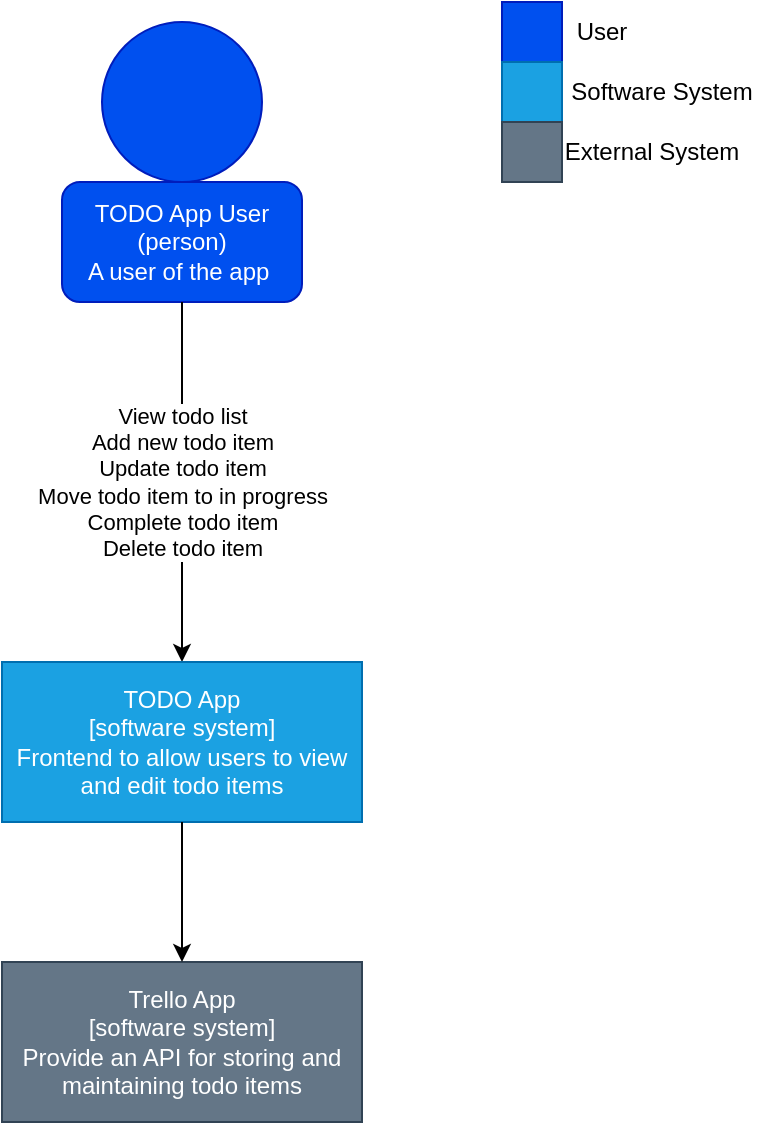 <mxfile version="14.1.8" type="device"><diagram id="8ZZcDD8bgG4T-R1ikD5W" name="Page-1"><mxGraphModel dx="1106" dy="760" grid="1" gridSize="10" guides="1" tooltips="1" connect="1" arrows="1" fold="1" page="1" pageScale="1" pageWidth="827" pageHeight="1169" math="0" shadow="0"><root><mxCell id="0"/><mxCell id="1" parent="0"/><mxCell id="Edf9HYB2uuyGiW9itaw1-4" value="" style="ellipse;whiteSpace=wrap;html=1;aspect=fixed;fillColor=#0050ef;strokeColor=#001DBC;fontColor=#ffffff;" vertex="1" parent="1"><mxGeometry x="260" y="35" width="80" height="80" as="geometry"/></mxCell><mxCell id="Edf9HYB2uuyGiW9itaw1-3" value="TODO App User&lt;br&gt;(person)&lt;br&gt;A user of the app&amp;nbsp;" style="rounded=1;whiteSpace=wrap;html=1;fillColor=#0050ef;strokeColor=#001DBC;fontColor=#ffffff;" vertex="1" parent="1"><mxGeometry x="240" y="115" width="120" height="60" as="geometry"/></mxCell><mxCell id="Edf9HYB2uuyGiW9itaw1-5" value="View todo list&lt;br&gt;Add new todo item&lt;br&gt;Update todo item&lt;br&gt;Move todo item to in progress&lt;br&gt;Complete todo item&lt;br&gt;Delete todo item" style="endArrow=classic;html=1;exitX=0.5;exitY=1;exitDx=0;exitDy=0;" edge="1" parent="1" source="Edf9HYB2uuyGiW9itaw1-3" target="Edf9HYB2uuyGiW9itaw1-8"><mxGeometry width="50" height="50" relative="1" as="geometry"><mxPoint x="560" y="305" as="sourcePoint"/><mxPoint x="330" y="335" as="targetPoint"/></mxGeometry></mxCell><mxCell id="Edf9HYB2uuyGiW9itaw1-8" value="TODO App&lt;br&gt;[software system]&lt;br&gt;Frontend to allow users to view and edit todo items" style="rounded=0;whiteSpace=wrap;html=1;fillColor=#1ba1e2;strokeColor=#006EAF;fontColor=#ffffff;" vertex="1" parent="1"><mxGeometry x="210" y="355" width="180" height="80" as="geometry"/></mxCell><mxCell id="Edf9HYB2uuyGiW9itaw1-9" value="Trello App&lt;br&gt;[software system]&lt;br&gt;Provide an API for storing and maintaining todo items" style="rounded=0;whiteSpace=wrap;html=1;fillColor=#647687;strokeColor=#314354;fontColor=#ffffff;" vertex="1" parent="1"><mxGeometry x="210" y="505" width="180" height="80" as="geometry"/></mxCell><mxCell id="Edf9HYB2uuyGiW9itaw1-10" value="" style="endArrow=classic;html=1;exitX=0.5;exitY=1;exitDx=0;exitDy=0;entryX=0.5;entryY=0;entryDx=0;entryDy=0;" edge="1" parent="1" source="Edf9HYB2uuyGiW9itaw1-8" target="Edf9HYB2uuyGiW9itaw1-9"><mxGeometry width="50" height="50" relative="1" as="geometry"><mxPoint x="560" y="235" as="sourcePoint"/><mxPoint x="610" y="185" as="targetPoint"/></mxGeometry></mxCell><mxCell id="Edf9HYB2uuyGiW9itaw1-11" value="" style="whiteSpace=wrap;html=1;aspect=fixed;fillColor=#0050ef;strokeColor=#001DBC;fontColor=#ffffff;" vertex="1" parent="1"><mxGeometry x="460" y="25" width="30" height="30" as="geometry"/></mxCell><mxCell id="Edf9HYB2uuyGiW9itaw1-14" value="" style="whiteSpace=wrap;html=1;aspect=fixed;fillColor=#1ba1e2;strokeColor=#006EAF;fontColor=#ffffff;" vertex="1" parent="1"><mxGeometry x="460" y="55" width="30" height="30" as="geometry"/></mxCell><mxCell id="Edf9HYB2uuyGiW9itaw1-15" value="" style="whiteSpace=wrap;html=1;aspect=fixed;fillColor=#647687;strokeColor=#314354;fontColor=#ffffff;" vertex="1" parent="1"><mxGeometry x="460" y="85" width="30" height="30" as="geometry"/></mxCell><mxCell id="Edf9HYB2uuyGiW9itaw1-16" value="User" style="text;html=1;strokeColor=none;fillColor=none;align=center;verticalAlign=middle;whiteSpace=wrap;rounded=0;" vertex="1" parent="1"><mxGeometry x="490" y="30" width="40" height="20" as="geometry"/></mxCell><mxCell id="Edf9HYB2uuyGiW9itaw1-17" value="Software System" style="text;html=1;strokeColor=none;fillColor=none;align=center;verticalAlign=middle;whiteSpace=wrap;rounded=0;" vertex="1" parent="1"><mxGeometry x="490" y="60" width="100" height="20" as="geometry"/></mxCell><mxCell id="Edf9HYB2uuyGiW9itaw1-18" value="External System" style="text;html=1;strokeColor=none;fillColor=none;align=center;verticalAlign=middle;whiteSpace=wrap;rounded=0;" vertex="1" parent="1"><mxGeometry x="490" y="90" width="90" height="20" as="geometry"/></mxCell></root></mxGraphModel></diagram></mxfile>
